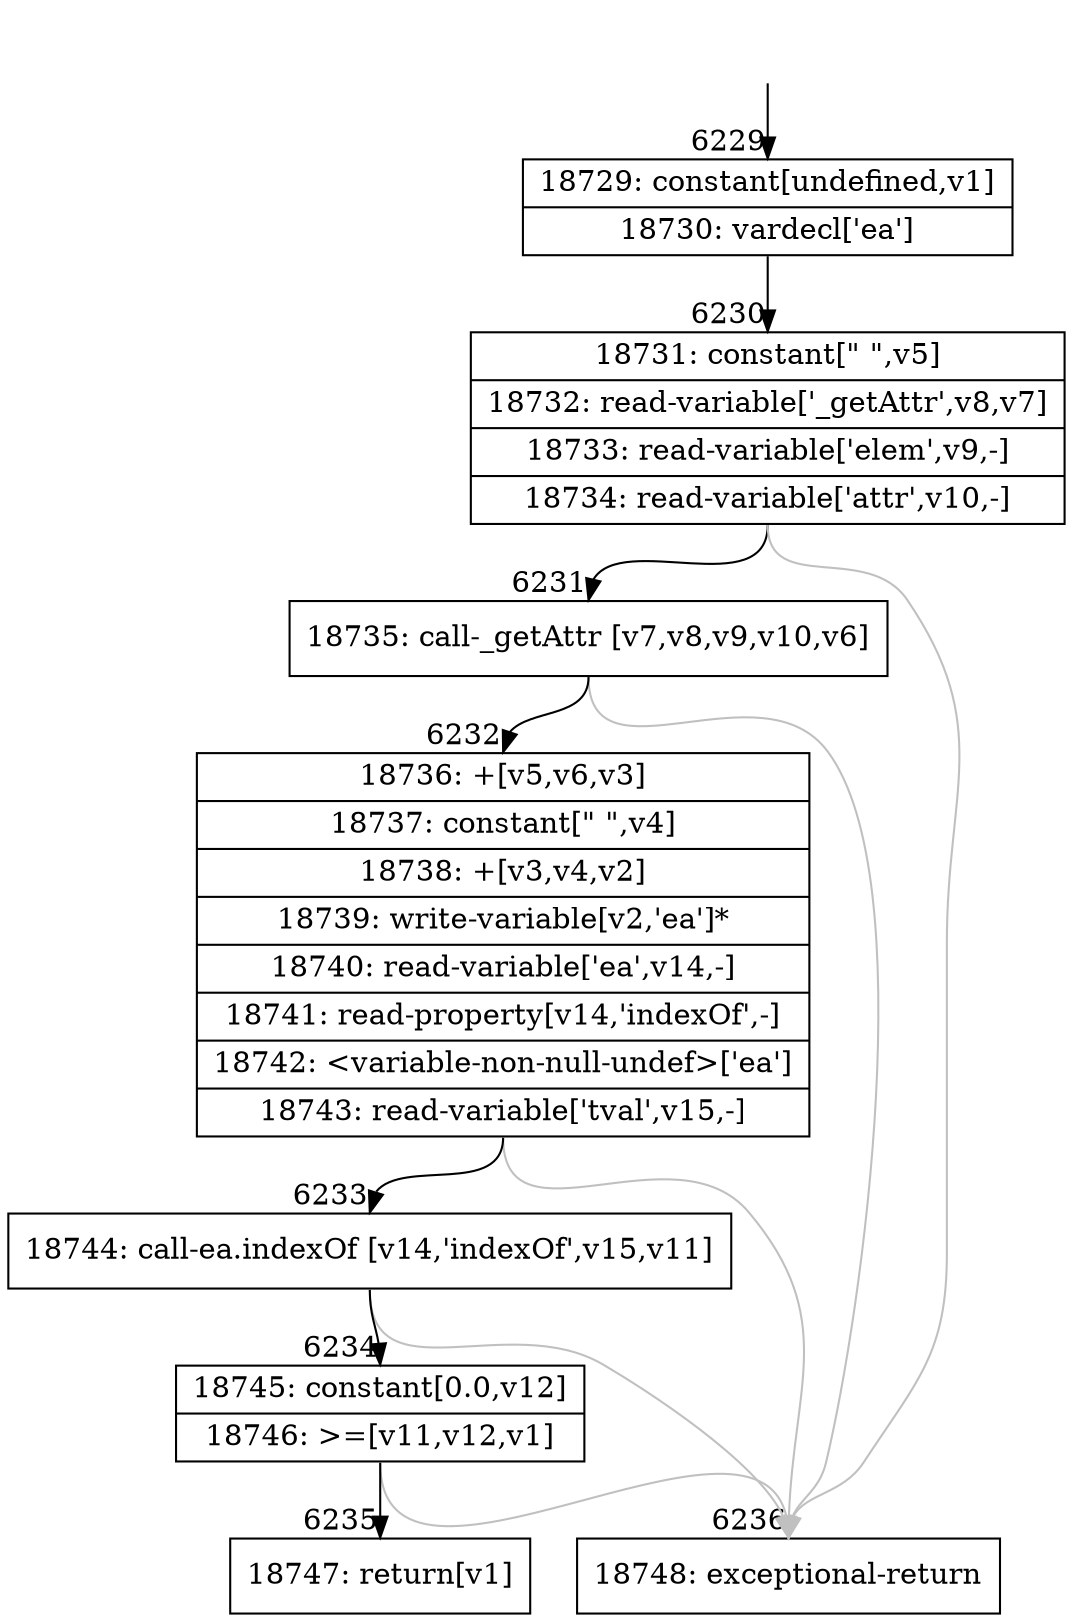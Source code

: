 digraph {
rankdir="TD"
BB_entry427[shape=none,label=""];
BB_entry427 -> BB6229 [tailport=s, headport=n, headlabel="    6229"]
BB6229 [shape=record label="{18729: constant[undefined,v1]|18730: vardecl['ea']}" ] 
BB6229 -> BB6230 [tailport=s, headport=n, headlabel="      6230"]
BB6230 [shape=record label="{18731: constant[\" \",v5]|18732: read-variable['_getAttr',v8,v7]|18733: read-variable['elem',v9,-]|18734: read-variable['attr',v10,-]}" ] 
BB6230 -> BB6231 [tailport=s, headport=n, headlabel="      6231"]
BB6230 -> BB6236 [tailport=s, headport=n, color=gray, headlabel="      6236"]
BB6231 [shape=record label="{18735: call-_getAttr [v7,v8,v9,v10,v6]}" ] 
BB6231 -> BB6232 [tailport=s, headport=n, headlabel="      6232"]
BB6231 -> BB6236 [tailport=s, headport=n, color=gray]
BB6232 [shape=record label="{18736: +[v5,v6,v3]|18737: constant[\" \",v4]|18738: +[v3,v4,v2]|18739: write-variable[v2,'ea']*|18740: read-variable['ea',v14,-]|18741: read-property[v14,'indexOf',-]|18742: \<variable-non-null-undef\>['ea']|18743: read-variable['tval',v15,-]}" ] 
BB6232 -> BB6233 [tailport=s, headport=n, headlabel="      6233"]
BB6232 -> BB6236 [tailport=s, headport=n, color=gray]
BB6233 [shape=record label="{18744: call-ea.indexOf [v14,'indexOf',v15,v11]}" ] 
BB6233 -> BB6234 [tailport=s, headport=n, headlabel="      6234"]
BB6233 -> BB6236 [tailport=s, headport=n, color=gray]
BB6234 [shape=record label="{18745: constant[0.0,v12]|18746: \>=[v11,v12,v1]}" ] 
BB6234 -> BB6235 [tailport=s, headport=n, headlabel="      6235"]
BB6234 -> BB6236 [tailport=s, headport=n, color=gray]
BB6235 [shape=record label="{18747: return[v1]}" ] 
BB6236 [shape=record label="{18748: exceptional-return}" ] 
//#$~ 8997
}
